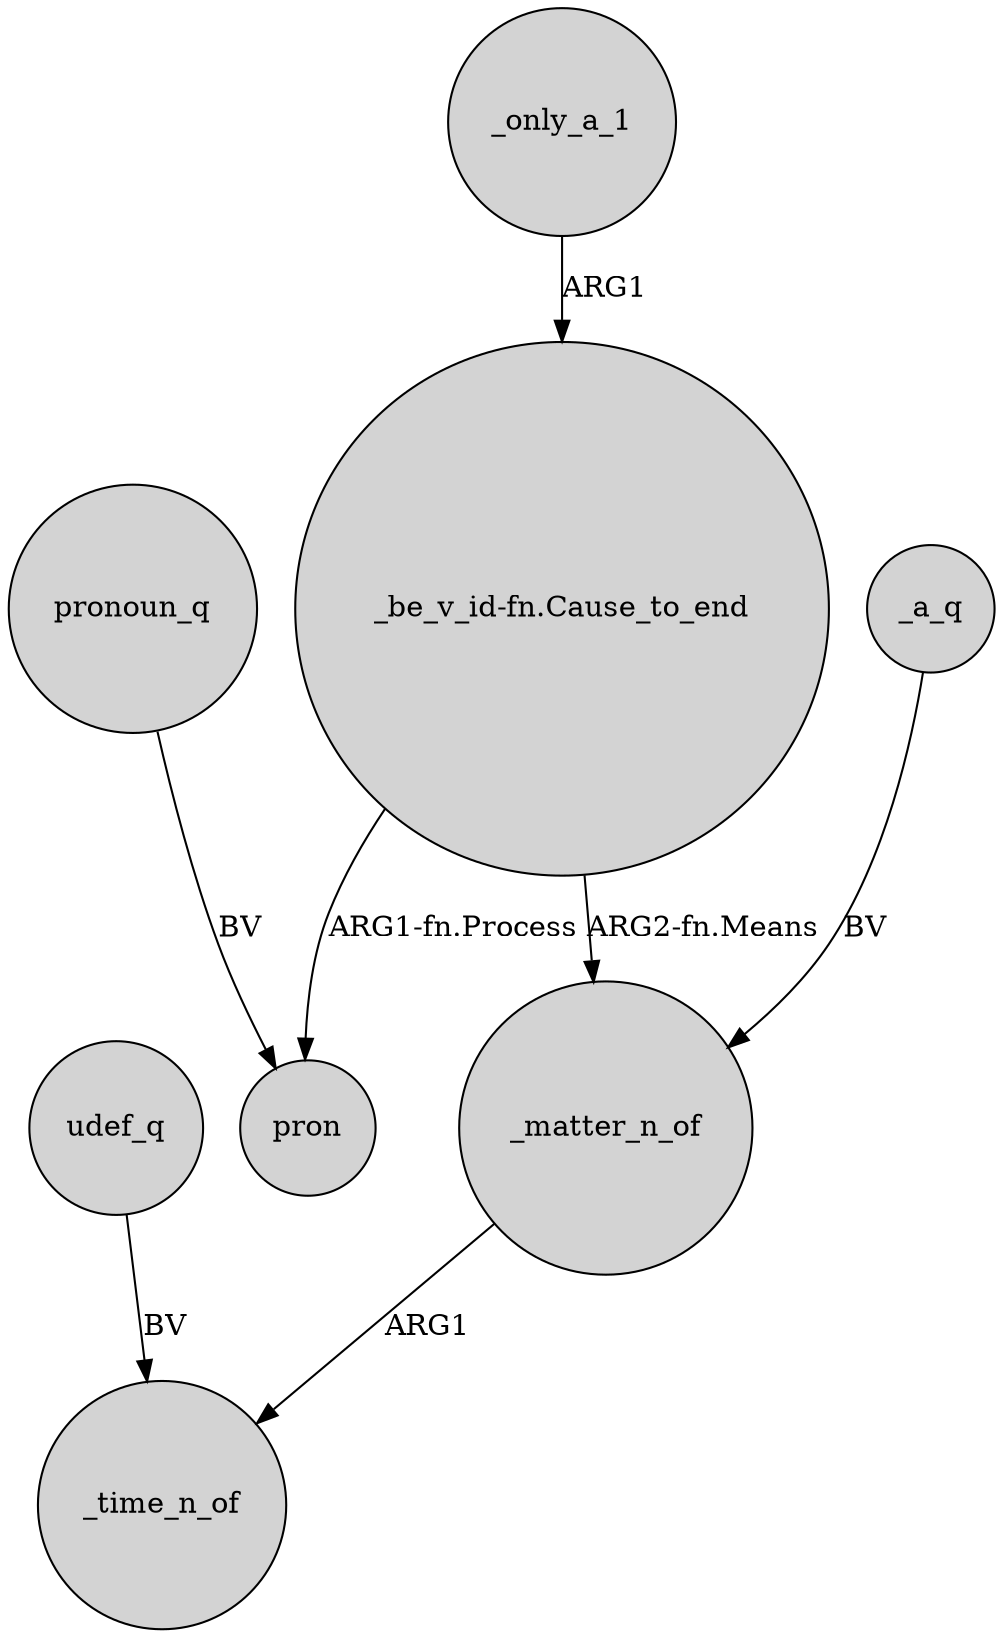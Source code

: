 digraph {
	node [shape=circle style=filled]
	_matter_n_of -> _time_n_of [label=ARG1]
	_only_a_1 -> "_be_v_id-fn.Cause_to_end" [label=ARG1]
	udef_q -> _time_n_of [label=BV]
	_a_q -> _matter_n_of [label=BV]
	"_be_v_id-fn.Cause_to_end" -> _matter_n_of [label="ARG2-fn.Means"]
	pronoun_q -> pron [label=BV]
	"_be_v_id-fn.Cause_to_end" -> pron [label="ARG1-fn.Process"]
}
